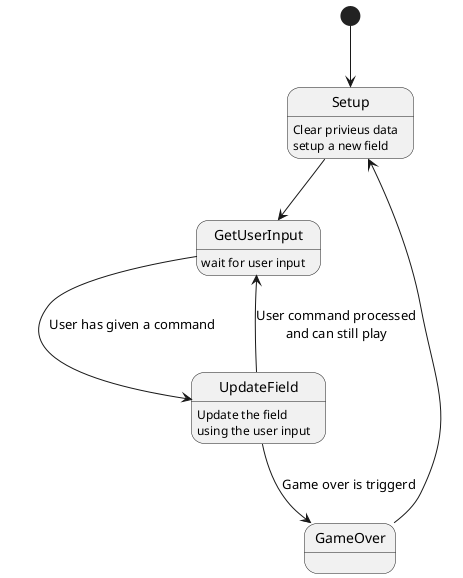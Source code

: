 @startuml GenericGameEngineMainStates

[*] --> Setup
Setup --> GetUserInput
GetUserInput --> UpdateField : User has given a command
UpdateField --> GameOver :Game over is triggerd
UpdateField --> GetUserInput :User command processed\nand can still play
GameOver --> Setup

Setup: Clear privieus data\nsetup a new field

GetUserInput : wait for user input

UpdateField : Update the field\nusing the user input

@enduml

@startuml GenericGameEngineClasses
skinparam style strictuml
' skinparam monochrome true
skinparam classAttributeIconSize 0
skinparam groupInheritance 1


class Main #yellow {

}

class Setup #00FF00 {

}

class GetUserInput #00FF00 {

}

class UpdateField #00FF00 {

}

class GameOver #00FF00 {

}

class Field #yellow {

}

class Tile #yellow {

}

' this will be a interface to a mouse button input libary
interface GetMouseButton #LightBlue {

}
' this will be a interface to a keybort input libary
interface GetKeyboardButtonPress #LightBlue {

}

' this will be calles to edit a window managed by a lib
interface WindowTool #LightBlue {

}

Main *-- Setup
Main *-- GetUserInput
Main *-- UpdateField
Main *-- GameOver

Setup o-- Field
UpdateField o-- Field
GameOver o-- Field
GetUserInput ..|> GetMouseButton
GetUserInput ..|> GetKeyboardButtonPress

Field *-- Tile
Field ..|> WindowTool

legend right
    |Color| Type |
    |<#yellow>| Static classes |
    |<#00FF00>| Class that will be modeld |
    |<#LightBlue>| Platform specific code|
endlegend

@enduml